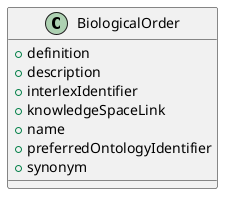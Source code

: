 @startuml
class BiologicalOrder {
+definition
+description
+interlexIdentifier
+knowledgeSpaceLink
+name
+preferredOntologyIdentifier
+synonym

}

@enduml